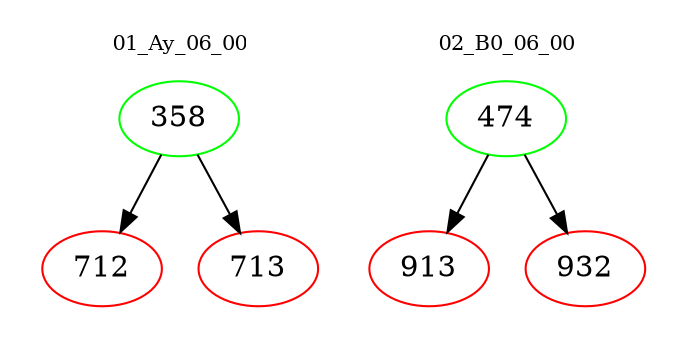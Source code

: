 digraph{
subgraph cluster_0 {
color = white
label = "01_Ay_06_00";
fontsize=10;
T0_358 [label="358", color="green"]
T0_358 -> T0_712 [color="black"]
T0_712 [label="712", color="red"]
T0_358 -> T0_713 [color="black"]
T0_713 [label="713", color="red"]
}
subgraph cluster_1 {
color = white
label = "02_B0_06_00";
fontsize=10;
T1_474 [label="474", color="green"]
T1_474 -> T1_913 [color="black"]
T1_913 [label="913", color="red"]
T1_474 -> T1_932 [color="black"]
T1_932 [label="932", color="red"]
}
}
